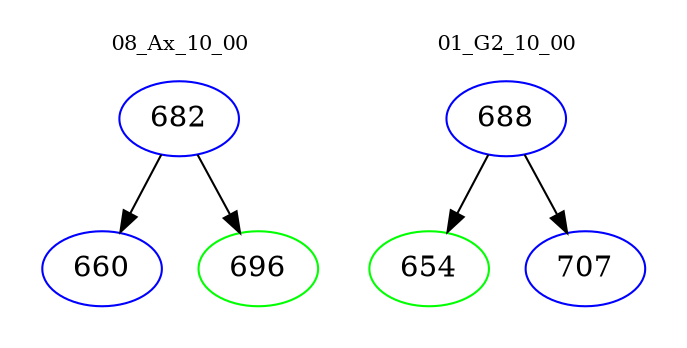 digraph{
subgraph cluster_0 {
color = white
label = "08_Ax_10_00";
fontsize=10;
T0_682 [label="682", color="blue"]
T0_682 -> T0_660 [color="black"]
T0_660 [label="660", color="blue"]
T0_682 -> T0_696 [color="black"]
T0_696 [label="696", color="green"]
}
subgraph cluster_1 {
color = white
label = "01_G2_10_00";
fontsize=10;
T1_688 [label="688", color="blue"]
T1_688 -> T1_654 [color="black"]
T1_654 [label="654", color="green"]
T1_688 -> T1_707 [color="black"]
T1_707 [label="707", color="blue"]
}
}
